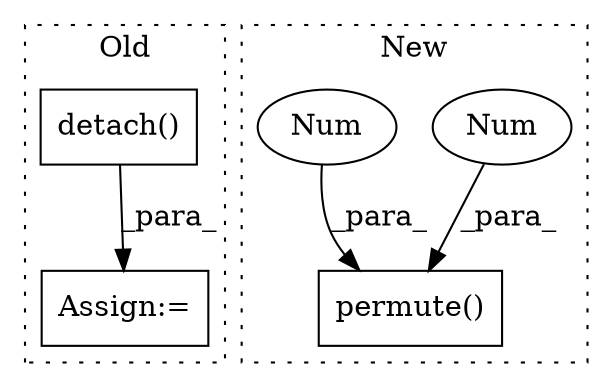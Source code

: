 digraph G {
subgraph cluster0 {
1 [label="detach()" a="75" s="12958" l="18" shape="box"];
5 [label="Assign:=" a="68" s="12948" l="3" shape="box"];
label = "Old";
style="dotted";
}
subgraph cluster1 {
2 [label="permute()" a="75" s="13719,13749" l="26,1" shape="box"];
3 [label="Num" a="76" s="13745" l="1" shape="ellipse"];
4 [label="Num" a="76" s="13748" l="1" shape="ellipse"];
label = "New";
style="dotted";
}
1 -> 5 [label="_para_"];
3 -> 2 [label="_para_"];
4 -> 2 [label="_para_"];
}